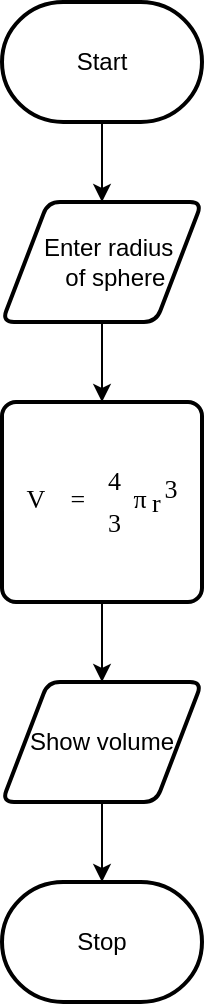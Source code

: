 <mxfile>
    <diagram id="GInHtZuMB5CcCfA9ihm7" name="Page-1">
        <mxGraphModel dx="1074" dy="711" grid="1" gridSize="10" guides="1" tooltips="1" connect="1" arrows="1" fold="1" page="1" pageScale="1" pageWidth="850" pageHeight="1100" math="0" shadow="0">
            <root>
                <mxCell id="0"/>
                <mxCell id="1" parent="0"/>
                <mxCell id="7" style="edgeStyle=none;html=1;" parent="1" source="2" target="3" edge="1">
                    <mxGeometry relative="1" as="geometry"/>
                </mxCell>
                <mxCell id="2" value="Start" style="strokeWidth=2;html=1;shape=mxgraph.flowchart.terminator;whiteSpace=wrap;" parent="1" vertex="1">
                    <mxGeometry x="300" y="260" width="100" height="60" as="geometry"/>
                </mxCell>
                <mxCell id="8" style="edgeStyle=none;html=1;" parent="1" source="3" target="4" edge="1">
                    <mxGeometry relative="1" as="geometry"/>
                </mxCell>
                <mxCell id="3" value="&amp;nbsp; &amp;nbsp; &amp;nbsp;Enter radius&amp;nbsp; &amp;nbsp; &amp;nbsp; &amp;nbsp; of sphere" style="shape=parallelogram;html=1;strokeWidth=2;perimeter=parallelogramPerimeter;whiteSpace=wrap;rounded=1;arcSize=12;size=0.23;" parent="1" vertex="1">
                    <mxGeometry x="300" y="360" width="100" height="60" as="geometry"/>
                </mxCell>
                <mxCell id="9" style="edgeStyle=none;html=1;" parent="1" source="4" target="5" edge="1">
                    <mxGeometry relative="1" as="geometry"/>
                </mxCell>
                <mxCell id="4" value="&lt;font style=&quot;font-size: 13px&quot;&gt;&lt;div class=&quot;lr-fy-ecl lr-fy-eq-elem&quot; style=&quot;display: inline-block ; position: relative ; transition: all 0.05s ease-in-out 0s ; font-family: &amp;#34;stixgeneral&amp;#34; , &amp;#34;georgia&amp;#34; ; margin-right: 10px ; margin-top: 0px ; margin-bottom: 0px&quot;&gt;V&lt;/div&gt;&lt;div class=&quot;lr-fy-eq-elem lr-fy-eq-add&quot; style=&quot;display: inline-block ; position: relative ; transition: all 0.05s ease-in-out 0s ; font-family: &amp;#34;stixgeneral&amp;#34; , &amp;#34;georgia&amp;#34; ; margin-left: 0.2em ; margin-right: 0.2em&quot;&gt;=&lt;/div&gt;&lt;div class=&quot;lr-fy-eq-elem eiuJYe&quot; style=&quot;display: inline-block ; position: relative ; transition: all 0.05s ease-in-out 0s ; font-family: &amp;#34;stixgeneral&amp;#34; , &amp;#34;georgia&amp;#34; ; margin-left: 5px ; margin-top: 0px ; margin-bottom: 0px&quot;&gt;&lt;div class=&quot;lr-fy-eq-elem&quot; style=&quot;vertical-align: middle ; display: inline-block ; position: relative ; transition: all 0.05s ease-in-out 0s ; font-size: 13px&quot;&gt;&lt;div class=&quot;lr-fy-eq-elem&quot; style=&quot;display: inline-block ; position: relative ; transition: all 0.05s ease-in-out 0s ; text-align: center ; vertical-align: middle ; font-size: 13px&quot;&gt;&lt;div class=&quot;lr-fy-ecv lr-fy-eq-elem&quot; style=&quot;display: inline-block ; position: relative ; transition: all 0.05s ease-in-out 0s ; font-family: &amp;#34;stixgeneral&amp;#34; , &amp;#34;times&amp;#34; , &amp;#34;times new roman&amp;#34; , serif ; font-size: 13px&quot;&gt;4&lt;/div&gt;&lt;div class=&quot;lr-fy-eq-add&quot; style=&quot;width: 14px ; height: 1px ; margin-top: 2px ; margin-bottom: 2px ; font-size: 13px&quot;&gt;&lt;/div&gt;&lt;div class=&quot;lr-fy-ecv lr-fy-eq-elem&quot; style=&quot;display: inline-block ; position: relative ; transition: all 0.05s ease-in-out 0s ; font-family: &amp;#34;stixgeneral&amp;#34; , &amp;#34;times&amp;#34; , &amp;#34;times new roman&amp;#34; , serif ; font-size: 13px&quot;&gt;3&lt;/div&gt;&lt;/div&gt;&lt;div class=&quot;lr-fy-eq-elem lr-fy-eq-add&quot; style=&quot;display: inline-block ; position: relative ; transition: all 0.05s ease-in-out 0s ; margin-left: 0.2em ; font-size: 13px&quot;&gt;&lt;/div&gt;&lt;div class=&quot;lr-fy-ecl lr-fy-eq-elem&quot; style=&quot;display: inline-block ; position: relative ; transition: all 0.05s ease-in-out 0s ; font-size: 13px&quot;&gt;π&lt;/div&gt;&lt;/div&gt;&lt;div class=&quot;lr-fy-eq-elem lr-fy-eq-add&quot; style=&quot;vertical-align: middle ; display: inline-block ; position: relative ; transition: all 0.05s ease-in-out 0s ; margin-left: 0.2em ; font-size: 13px&quot;&gt;&lt;/div&gt;&lt;div class=&quot;lr-fy-eq-elem&quot; style=&quot;display: inline-block ; position: relative ; transition: all 0.05s ease-in-out 0s ; font-size: 13px&quot;&gt;&lt;div class=&quot;lr-fy-el lr-fy-eq-elem&quot; style=&quot;vertical-align: middle ; display: inline-block ; position: relative ; transition: all 0.05s ease-in-out 0s ; margin: -4px ; padding: 4px ; cursor: pointer ; font-size: 13px&quot;&gt;r&lt;/div&gt;&lt;div class=&quot;lr-fy-ecv lr-fy-eq-elem&quot; style=&quot;display: inline-block ; position: relative ; transition: all 0.05s ease-in-out 0s ; font-family: &amp;#34;stixgeneral&amp;#34; , &amp;#34;times&amp;#34; , &amp;#34;times new roman&amp;#34; , serif ; margin-left: 0.15em ; font-size: 13px&quot;&gt;&lt;sup style=&quot;font-size: 13px&quot;&gt;3&lt;/sup&gt;&lt;/div&gt;&lt;/div&gt;&lt;/div&gt;&lt;/font&gt;" style="rounded=1;whiteSpace=wrap;html=1;absoluteArcSize=1;arcSize=14;strokeWidth=2;" parent="1" vertex="1">
                    <mxGeometry x="300" y="460" width="100" height="100" as="geometry"/>
                </mxCell>
                <mxCell id="10" style="edgeStyle=none;html=1;" parent="1" source="5" target="6" edge="1">
                    <mxGeometry relative="1" as="geometry"/>
                </mxCell>
                <mxCell id="5" value="Show volume" style="shape=parallelogram;html=1;strokeWidth=2;perimeter=parallelogramPerimeter;whiteSpace=wrap;rounded=1;arcSize=12;size=0.23;" parent="1" vertex="1">
                    <mxGeometry x="300" y="600" width="100" height="60" as="geometry"/>
                </mxCell>
                <mxCell id="6" value="Stop" style="strokeWidth=2;html=1;shape=mxgraph.flowchart.terminator;whiteSpace=wrap;" parent="1" vertex="1">
                    <mxGeometry x="300" y="700" width="100" height="60" as="geometry"/>
                </mxCell>
            </root>
        </mxGraphModel>
    </diagram>
</mxfile>